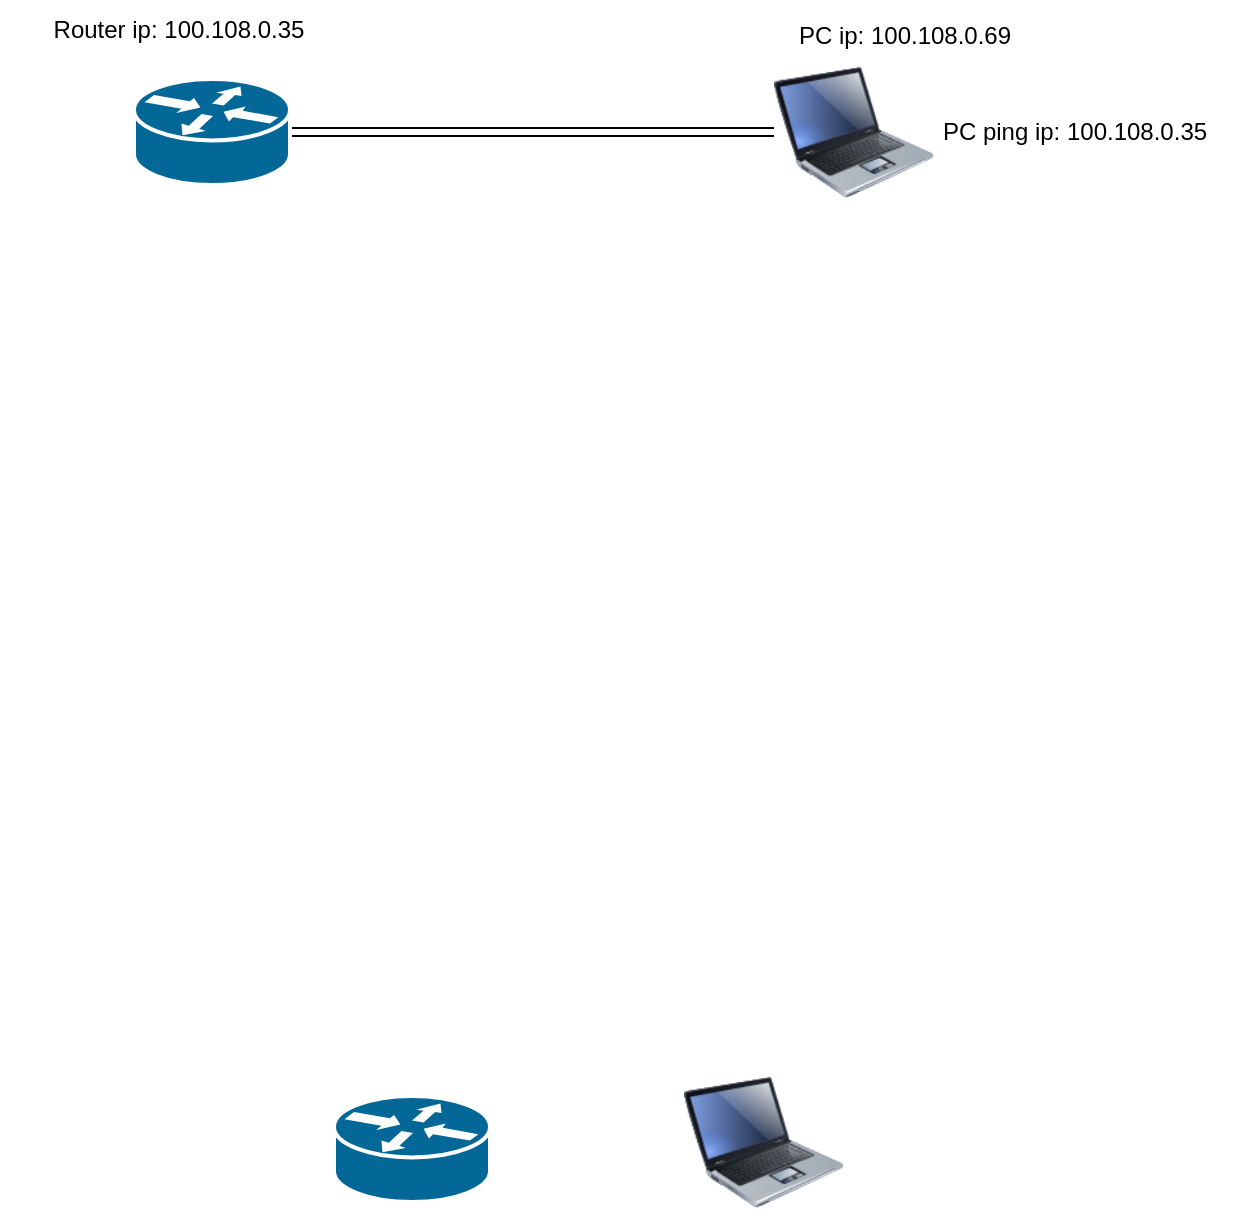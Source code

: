 <mxfile version="21.6.8" type="github">
  <diagram name="第 1 页" id="Cg0QwCsqIB_4rC_V76Lk">
    <mxGraphModel dx="1434" dy="768" grid="0" gridSize="10" guides="1" tooltips="1" connect="1" arrows="1" fold="1" page="1" pageScale="1" pageWidth="827" pageHeight="1169" math="0" shadow="0">
      <root>
        <mxCell id="0" />
        <mxCell id="1" parent="0" />
        <mxCell id="nJatbp7UK8jz4kSls6qD-6" style="rounded=0;orthogonalLoop=1;jettySize=auto;html=1;strokeColor=default;endArrow=open;endFill=0;shape=link;" edge="1" parent="1" source="nJatbp7UK8jz4kSls6qD-1" target="nJatbp7UK8jz4kSls6qD-2">
          <mxGeometry relative="1" as="geometry" />
        </mxCell>
        <UserObject label="" tooltip="interface gi0/0/6" placeholders="1" id="nJatbp7UK8jz4kSls6qD-1">
          <mxCell style="shape=mxgraph.cisco.routers.router;html=1;pointerEvents=1;fillColor=#036897;strokeColor=#ffffff;strokeWidth=2;verticalLabelPosition=bottom;verticalAlign=top;align=center;outlineConnect=0;labelBorderColor=none;labelBackgroundColor=#E0E0E0;whiteSpace=wrap;" vertex="1" parent="1">
            <mxGeometry x="190" y="83.5" width="78" height="53" as="geometry" />
          </mxCell>
        </UserObject>
        <mxCell id="nJatbp7UK8jz4kSls6qD-2" value="" style="image;html=1;image=img/lib/clip_art/computers/Laptop_128x128.png" vertex="1" parent="1">
          <mxGeometry x="510" y="70" width="80" height="80" as="geometry" />
        </mxCell>
        <mxCell id="nJatbp7UK8jz4kSls6qD-7" value="PC ip: 100.108.0.69" style="text;strokeColor=none;align=center;fillColor=none;html=1;verticalAlign=middle;whiteSpace=wrap;rounded=0;" vertex="1" parent="1">
          <mxGeometry x="486" y="47" width="179" height="30" as="geometry" />
        </mxCell>
        <mxCell id="nJatbp7UK8jz4kSls6qD-8" value="Router ip: 100.108.0.35" style="text;strokeColor=none;align=center;fillColor=none;html=1;verticalAlign=middle;whiteSpace=wrap;rounded=0;" vertex="1" parent="1">
          <mxGeometry x="123" y="44" width="179" height="30" as="geometry" />
        </mxCell>
        <mxCell id="nJatbp7UK8jz4kSls6qD-9" value="PC ping ip: 100.108.0.35" style="text;strokeColor=none;align=center;fillColor=none;html=1;verticalAlign=middle;whiteSpace=wrap;rounded=0;" vertex="1" parent="1">
          <mxGeometry x="571" y="95" width="179" height="30" as="geometry" />
        </mxCell>
        <UserObject label="" tooltip="interface gi0/0/6" placeholders="1" id="nJatbp7UK8jz4kSls6qD-10">
          <mxCell style="shape=mxgraph.cisco.routers.router;html=1;pointerEvents=1;fillColor=#036897;strokeColor=#ffffff;strokeWidth=2;verticalLabelPosition=bottom;verticalAlign=top;align=center;outlineConnect=0;labelBorderColor=none;labelBackgroundColor=#E0E0E0;whiteSpace=wrap;" vertex="1" parent="1">
            <mxGeometry x="290" y="592" width="78" height="53" as="geometry" />
          </mxCell>
        </UserObject>
        <mxCell id="nJatbp7UK8jz4kSls6qD-11" value="" style="image;html=1;image=img/lib/clip_art/computers/Laptop_128x128.png" vertex="1" parent="1">
          <mxGeometry x="465" y="575" width="80" height="80" as="geometry" />
        </mxCell>
      </root>
    </mxGraphModel>
  </diagram>
</mxfile>
